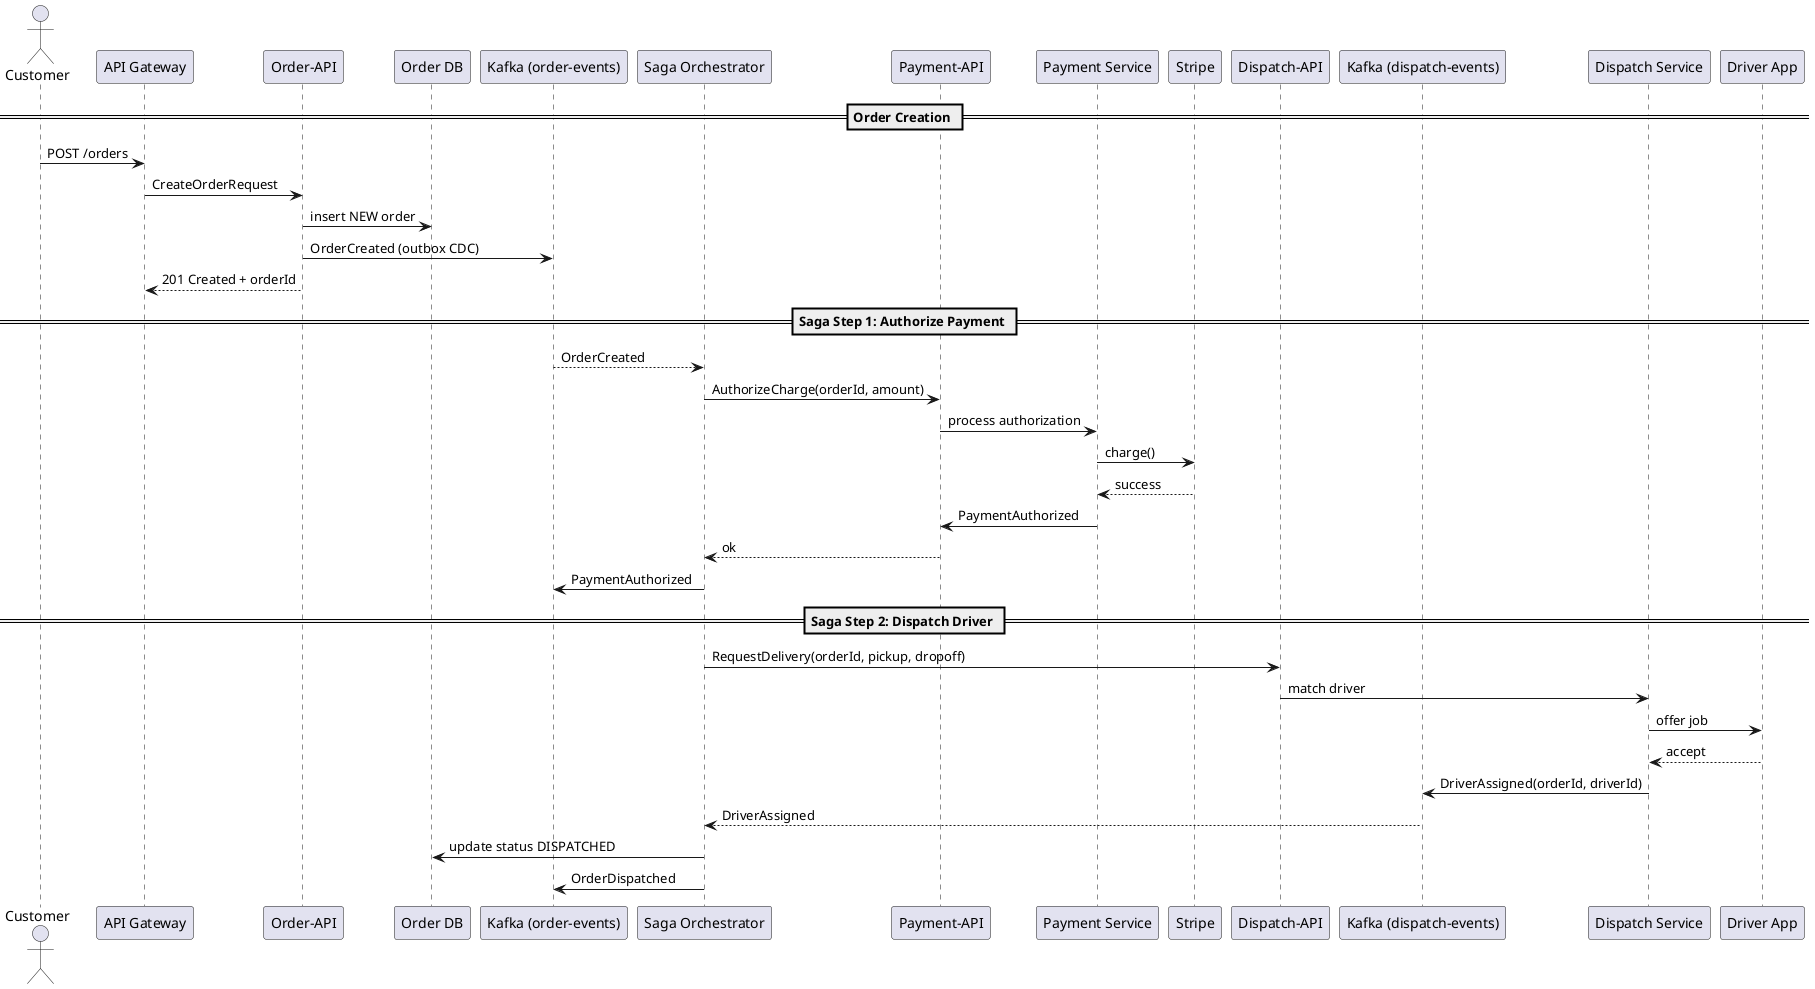 @startuml
actor Customer
participant "API Gateway" as APIGW
participant "Order-API" as OrderAPI
participant "Order DB" as OrderDB
participant "Kafka (order-events)" as KafkaOrder
participant "Saga Orchestrator" as Saga
participant "Payment-API" as PayAPI
participant "Payment Service" as Payment
participant "Stripe" as Stripe
participant "Dispatch-API" as DispatchAPI
participant "Kafka (dispatch-events)" as KafkaDisp
participant "Dispatch Service" as Dispatch
participant "Driver App" as Driver

== Order Creation ==
Customer -> APIGW: POST /orders
APIGW -> OrderAPI: CreateOrderRequest
OrderAPI -> OrderDB: insert NEW order
OrderAPI -> KafkaOrder: OrderCreated (outbox CDC)
APIGW <-- OrderAPI: 201 Created + orderId

== Saga Step 1: Authorize Payment ==
Saga <-- KafkaOrder: OrderCreated
Saga -> PayAPI: AuthorizeCharge(orderId, amount)
PayAPI -> Payment: process authorization
Payment -> Stripe: charge()
Stripe --> Payment: success
Payment -> PayAPI: PaymentAuthorized
PayAPI --> Saga: ok
Saga -> KafkaOrder: PaymentAuthorized

== Saga Step 2: Dispatch Driver ==
Saga -> DispatchAPI: RequestDelivery(orderId, pickup, dropoff)
DispatchAPI -> Dispatch: match driver
Dispatch -> Driver: offer job
Driver --> Dispatch: accept
Dispatch -> KafkaDisp: DriverAssigned(orderId, driverId)
Saga <-- KafkaDisp: DriverAssigned
Saga -> OrderDB: update status DISPATCHED
Saga -> KafkaOrder: OrderDispatched
@enduml